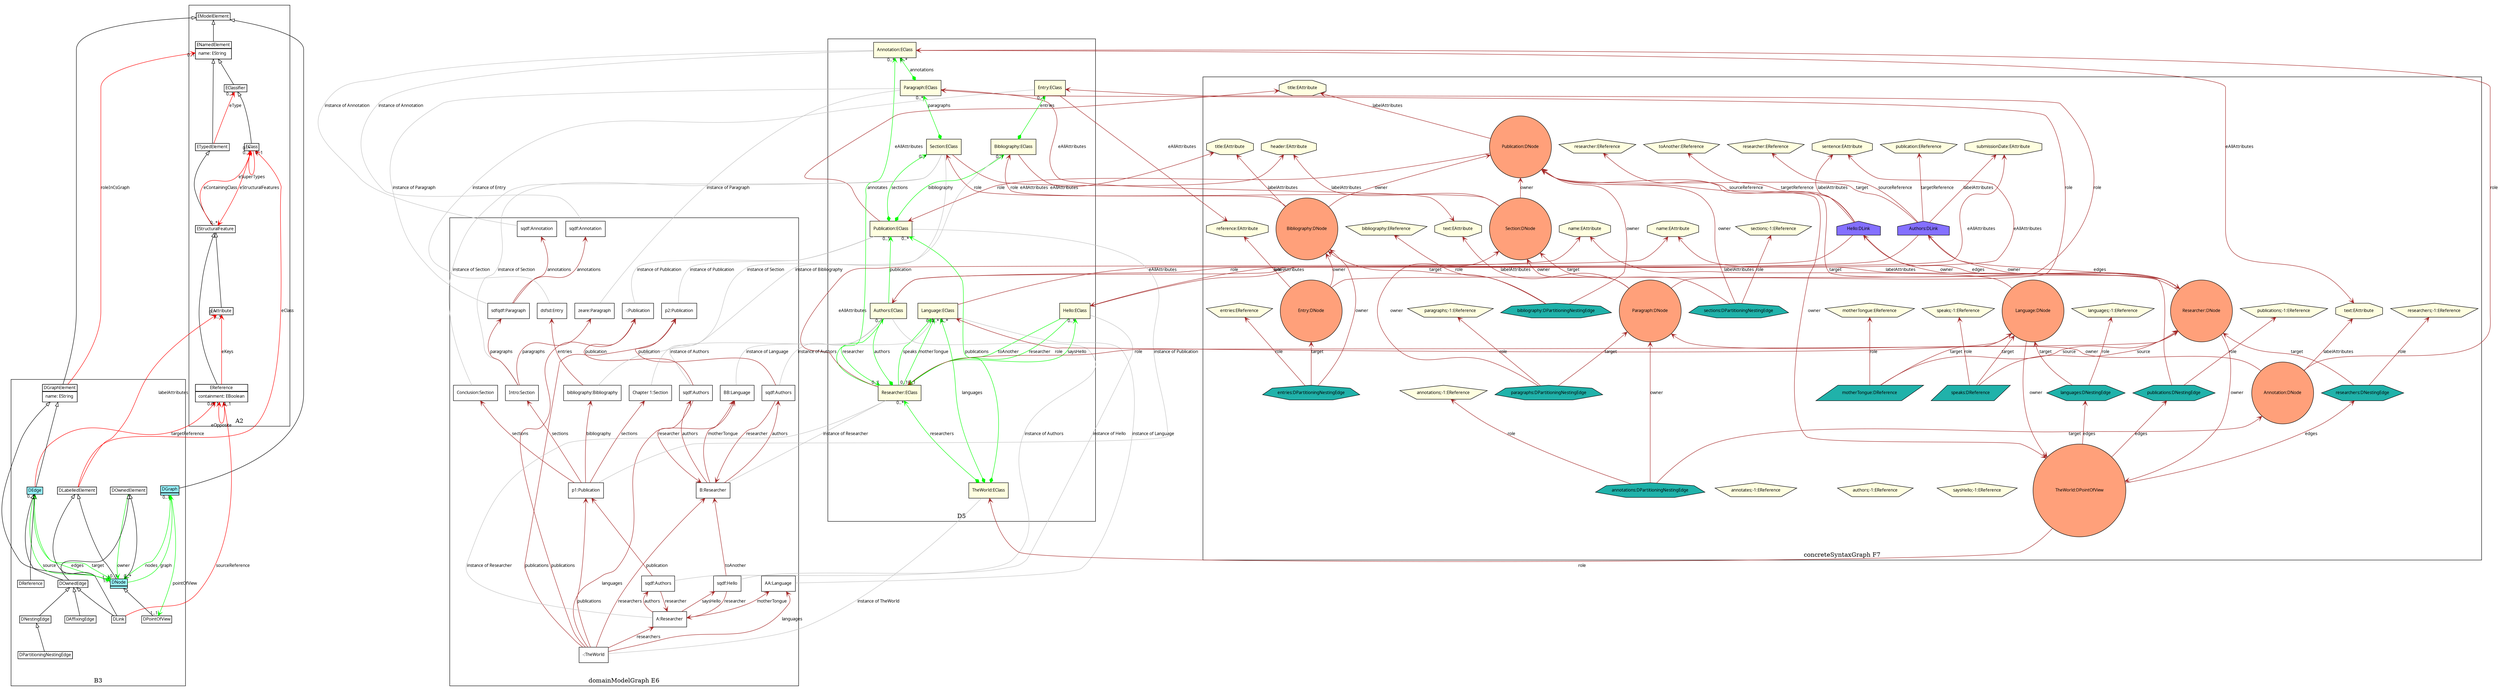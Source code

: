 digraph G { rankdir=BT  overlap = "scale" labelfloat = "true" node [fontname="Verdana", fontsize=10, shape=none] edge [fontname="Verdana", fontsize=10];
subgraph cluster_1 /*start subgraph 2*/{ label="A2";
id31144620[label=<<TABLE  cellspacing="-1" cellpadding="0" border="0" > <!-- top  --> <TR><TD port="pid31144620"><TABLE bgcolor=".0 .0 1.0" cellspacing="-1" border="1" ><TR><TD>EModelElement</TD></TR>
</TABLE>
</TD></TR></TABLE>>];

id6015177[label=<<TABLE  cellspacing="-1" cellpadding="0" border="0" > <!-- top  --> <TR><TD port="pid6015177"><TABLE bgcolor=".0 .0 1.0" cellspacing="-1" border="1" ><TR><TD>ENamedElement</TD></TR>
<TR><TD><TABLE border="0">
<!-- attr 4  --><TR><TD port="pENamedElement_name" align="left">name: EString</TD></TR></TABLE></TD></TR>
</TABLE>
</TD></TR></TABLE>>];

id19372225[label=<<TABLE  cellspacing="-1" cellpadding="0" border="0" > <!-- top  --> <TR><TD port="pid19372225"><TABLE bgcolor=".0 .0 1.0" cellspacing="-1" border="1" ><TR><TD>EClassifier</TD></TR>
</TABLE>
</TD></TR></TABLE>>];

id22073172[label=<<TABLE  cellspacing="-1" cellpadding="0" border="0" > <!-- top  --> <TR><TD port="pid22073172"><TABLE bgcolor=".0 .0 1.0" cellspacing="-1" border="1" ><TR><TD>ETypedElement</TD></TR>
</TABLE>
</TD></TR></TABLE>>];

id26406437[label=<<TABLE  cellspacing="-1" cellpadding="0" border="0" > <!-- top  --> <TR><TD port="pid26406437"><TABLE bgcolor=".0 .0 1.0" cellspacing="-1" border="1" ><TR><TD>EStructuralFeature</TD></TR>
</TABLE>
</TD></TR></TABLE>>];

id17130743[label=<<TABLE  cellspacing="-1" cellpadding="0" border="0" > <!-- top  --> <TR><TD port="pid17130743"><TABLE bgcolor=".0 .0 1.0" cellspacing="-1" border="1" ><TR><TD>EClass</TD></TR>
</TABLE>
</TD></TR></TABLE>>];

id7655982[label=<<TABLE  cellspacing="-1" cellpadding="0" border="0" > <!-- top  --> <TR><TD port="pid7655982"><TABLE bgcolor=".0 .0 1.0" cellspacing="-1" border="1" ><TR><TD>EAttribute</TD></TR>
</TABLE>
</TD></TR></TABLE>>];

id31313247[label=<<TABLE  cellspacing="-1" cellpadding="0" border="0" > <!-- top  --> <TR><TD port="pid31313247"><TABLE bgcolor=".0 .0 1.0" cellspacing="-1" border="1" ><TR><TD>EReference</TD></TR>
<TR><TD><TABLE border="0">
<!-- attr 4  --><TR><TD port="pEReference_containment" align="left">containment: EBoolean</TD></TR></TABLE></TD></TR>
</TABLE>
</TD></TR></TABLE>>];

}/*end subgraph*/
subgraph cluster_2 /*start subgraph 2*/{ label="B3";
id18697845[label=<<TABLE  cellspacing="-1" cellpadding="0" border="0" > <!-- top  --> <TR><TD port="pid18697845"><TABLE bgcolor=".0 .0 1.0" cellspacing="-1" border="1" ><TR><TD>DPointOfView</TD></TR>
</TABLE>
</TD></TR></TABLE>>];

id28432383[label=<<TABLE  cellspacing="-1" cellpadding="0" border="0" > <!-- top  --> <TR><TD port="pid28432383"><TABLE bgcolor="cadetblue1" cellspacing="-1" border="1" ><TR><TD>DGraph</TD></TR>
<TR><TD></TD></TR></TABLE>
</TD></TR></TABLE>>];

id10782905[label=<<TABLE  cellspacing="-1" cellpadding="0" border="0" > <!-- top  --> <TR><TD port="pid10782905"><TABLE bgcolor="cadetblue1" cellspacing="-1" border="1" ><TR><TD>DNode</TD></TR>
<TR><TD></TD></TR></TABLE>
</TD></TR></TABLE>>];

id11919482[label=<<TABLE  cellspacing="-1" cellpadding="0" border="0" > <!-- top  --> <TR><TD port="pid11919482"><TABLE bgcolor=".0 .0 1.0" cellspacing="-1" border="1" ><TR><TD>DGraphElement</TD></TR>
<TR><TD><TABLE border="0">
<!-- attr 4  --><TR><TD port="pDGraphElement_name" align="left">name: EString</TD></TR></TABLE></TD></TR>
</TABLE>
</TD></TR></TABLE>>];

id806641[label=<<TABLE  cellspacing="-1" cellpadding="0" border="0" > <!-- top  --> <TR><TD port="pid806641"><TABLE bgcolor=".0 .0 1.0" cellspacing="-1" border="1" ><TR><TD>DLabelledElement</TD></TR>
</TABLE>
</TD></TR></TABLE>>];

id1230280[label=<<TABLE  cellspacing="-1" cellpadding="0" border="0" > <!-- top  --> <TR><TD port="pid1230280"><TABLE bgcolor=".0 .0 1.0" cellspacing="-1" border="1" ><TR><TD>DOwnedElement</TD></TR>
</TABLE>
</TD></TR></TABLE>>];

id16723022[label=<<TABLE  cellspacing="-1" cellpadding="0" border="0" > <!-- top  --> <TR><TD port="pid16723022"><TABLE bgcolor="cadetblue1" cellspacing="-1" border="1" ><TR><TD>DEdge</TD></TR>
</TABLE>
</TD></TR></TABLE>>];

id7787695[label=<<TABLE  cellspacing="-1" cellpadding="0" border="0" > <!-- top  --> <TR><TD port="pid7787695"><TABLE bgcolor=".0 .0 1.0" cellspacing="-1" border="1" ><TR><TD>DLink</TD></TR>
</TABLE>
</TD></TR></TABLE>>];

id25520094[label=<<TABLE  cellspacing="-1" cellpadding="0" border="0" > <!-- top  --> <TR><TD port="pid25520094"><TABLE bgcolor=".0 .0 1.0" cellspacing="-1" border="1" ><TR><TD>DOwnedEdge</TD></TR>
</TABLE>
</TD></TR></TABLE>>];

id23481525[label=<<TABLE  cellspacing="-1" cellpadding="0" border="0" > <!-- top  --> <TR><TD port="pid23481525"><TABLE bgcolor=".0 .0 1.0" cellspacing="-1" border="1" ><TR><TD>DReference</TD></TR>
</TABLE>
</TD></TR></TABLE>>];

id20331600[label=<<TABLE  cellspacing="-1" cellpadding="0" border="0" > <!-- top  --> <TR><TD port="pid20331600"><TABLE bgcolor=".0 .0 1.0" cellspacing="-1" border="1" ><TR><TD>DNestingEdge</TD></TR>
</TABLE>
</TD></TR></TABLE>>];

id14397555[label=<<TABLE  cellspacing="-1" cellpadding="0" border="0" > <!-- top  --> <TR><TD port="pid14397555"><TABLE bgcolor=".0 .0 1.0" cellspacing="-1" border="1" ><TR><TD>DPartitioningNestingEdge</TD></TR>
</TABLE>
</TD></TR></TABLE>>];

id27317520[label=<<TABLE  cellspacing="-1" cellpadding="0" border="0" > <!-- top  --> <TR><TD port="pid27317520"><TABLE bgcolor=".0 .0 1.0" cellspacing="-1" border="1" ><TR><TD>DAffixingEdge</TD></TR>
</TABLE>
</TD></TR></TABLE>>];

}/*end subgraph*/
subgraph cluster_3 /*start subgraph 2*/{ label="C4";
}/*end subgraph*/
subgraph cluster_4 /*start subgraph 2*/{ label="D5";
id25420041[label=<<TABLE  cellspacing="-1" cellpadding="0" border="0" > <!-- top  --> <TR><TD port="pid25420041"><TABLE bgcolor=".0 .0 1.0" cellspacing="-1" border="1" ><TR><TD>Language</TD></TR>
<TR><TD><TABLE border="0">
<!-- attr 4  --><TR><TD port="pLanguage_name" align="left">name: EString</TD></TR></TABLE></TD></TR>
</TABLE>
</TD></TR></TABLE>>];

id7313359[label=<<TABLE  cellspacing="-1" cellpadding="0" border="0" > <!-- top  --> <TR><TD port="pid7313359"><TABLE bgcolor=".0 .0 1.0" cellspacing="-1" border="1" ><TR><TD>Hello</TD></TR>
<TR><TD><TABLE border="0">
<!-- attr 4  --><TR><TD port="pHello_sentence" align="left">sentence: EString</TD></TR></TABLE></TD></TR>
</TABLE>
</TD></TR></TABLE>>];

id28461256[label=<<TABLE  cellspacing="-1" cellpadding="0" border="0" > <!-- top  --> <TR><TD port="pid28461256"><TABLE bgcolor=".0 .0 1.0" cellspacing="-1" border="1" ><TR><TD>Annotation</TD></TR>
<TR><TD><TABLE border="0">
<!-- attr 4  --><TR><TD port="pAnnotation_text" align="left">text: EString</TD></TR></TABLE></TD></TR>
</TABLE>
</TD></TR></TABLE>>];

id16828278[label=<<TABLE  cellspacing="-1" cellpadding="0" border="0" > <!-- top  --> <TR><TD port="pid16828278"><TABLE bgcolor=".0 .0 1.0" cellspacing="-1" border="1" ><TR><TD>Paragraph</TD></TR>
<TR><TD><TABLE border="0">
<!-- attr 4  --><TR><TD port="pParagraph_text" align="left">text: EString</TD></TR></TABLE></TD></TR>
</TABLE>
</TD></TR></TABLE>>];

id19723987[label=<<TABLE  cellspacing="-1" cellpadding="0" border="0" > <!-- top  --> <TR><TD port="pid19723987"><TABLE bgcolor=".0 .0 1.0" cellspacing="-1" border="1" ><TR><TD>Section</TD></TR>
<TR><TD><TABLE border="0">
<!-- attr 4  --><TR><TD port="pSection_header" align="left">header: EString</TD></TR></TABLE></TD></TR>
</TABLE>
</TD></TR></TABLE>>];

id6162159[label=<<TABLE  cellspacing="-1" cellpadding="0" border="0" > <!-- top  --> <TR><TD port="pid6162159"><TABLE bgcolor=".0 .0 1.0" cellspacing="-1" border="1" ><TR><TD>Entry</TD></TR>
<TR><TD><TABLE border="0">
<!-- attr 4  --><TR><TD port="pEntry_reference" align="left">reference: EString</TD></TR></TABLE></TD></TR>
</TABLE>
</TD></TR></TABLE>>];

id29909270[label=<<TABLE  cellspacing="-1" cellpadding="0" border="0" > <!-- top  --> <TR><TD port="pid29909270"><TABLE bgcolor=".0 .0 1.0" cellspacing="-1" border="1" ><TR><TD>Bibliography</TD></TR>
<TR><TD><TABLE border="0">
<!-- attr 4  --><TR><TD port="pBibliography_title" align="left">title: EString</TD></TR></TABLE></TD></TR>
</TABLE>
</TD></TR></TABLE>>];

id5742980[label=<<TABLE  cellspacing="-1" cellpadding="0" border="0" > <!-- top  --> <TR><TD port="pid5742980"><TABLE bgcolor=".0 .0 1.0" cellspacing="-1" border="1" ><TR><TD>Publication</TD></TR>
<TR><TD><TABLE border="0">
<!-- attr 4  --><TR><TD port="pPublication_title" align="left">title: EString</TD></TR></TABLE></TD></TR>
</TABLE>
</TD></TR></TABLE>>];

id2561149[label=<<TABLE  cellspacing="-1" cellpadding="0" border="0" > <!-- top  --> <TR><TD port="pid2561149"><TABLE bgcolor=".0 .0 1.0" cellspacing="-1" border="1" ><TR><TD>Authors</TD></TR>
<TR><TD><TABLE border="0">
<!-- attr 4  --><TR><TD port="pAuthors_submissionDate" align="left">submissionDate: EString</TD></TR></TABLE></TD></TR>
</TABLE>
</TD></TR></TABLE>>];

id19607627[label=<<TABLE  cellspacing="-1" cellpadding="0" border="0" > <!-- top  --> <TR><TD port="pid19607627"><TABLE bgcolor=".0 .0 1.0" cellspacing="-1" border="1" ><TR><TD>Researcher</TD></TR>
<TR><TD><TABLE border="0">
<!-- attr 4  --><TR><TD port="pResearcher_name" align="left">name: EString</TD></TR></TABLE></TD></TR>
</TABLE>
</TD></TR></TABLE>>];

id19945951[label=<<TABLE  cellspacing="-1" cellpadding="0" border="0" > <!-- top  --> <TR><TD port="pid19945951"><TABLE bgcolor=".0 .0 1.0" cellspacing="-1" border="1" ><TR><TD>TheWorld</TD></TR>
<TR><TD></TD></TR></TABLE>
</TD></TR></TABLE>>];

}/*end subgraph*/
subgraph cluster_5 /*start subgraph 3*/{ node [fontname="Verdana",fontsize=10, shape="trapezium" ] label="domainModelGraph E6";
id25457790 [  shape="box"  label= "-:TheWorld" ]
id31775739 [  shape="box"  label= "AA:Language" ]
id16594303 [  shape="box"  label= "BB:Language" ]
id29567874 [  shape="box"  label= "A:Researcher" ]
id21549984 [  shape="box"  label= "sqdf:Hello" ]
id2963539 [  shape="box"  label= "B:Researcher" ]
id8003100 [  shape="box"  label= "sqdf:Authors" ]
id10946652 [  shape="box"  label= "p2:Publication" ]
id21943296 [  shape="box"  label= "sqdf:Authors" ]
id1433270 [  shape="box"  label= "-:Publication" ]
id4043299 [  shape="box"  label= "sqdf:Authors" ]
id13424221 [  shape="box"  label= "p1:Publication" ]
id25108427 [  shape="box"  label= "Intro:Section" ]
id14660139 [  shape="box"  label= "zeare:Paragraph" ]
id5493951 [  shape="box"  label= "sdfqdf:Paragraph" ]
id28596532 [  shape="box"  label= "sqdf:Annotation" ]
id7916459 [  shape="box"  label= "sqdf:Annotation" ]
id8611210 [  shape="box"  label= "Conclusion:Section" ]
id8351825 [  shape="box"  label= "Chapter 1:Section" ]
id20055805 [  shape="box"  label= "bibliography:Bibliography" ]
id25749752 [  shape="box"  label= "dsfsd:Entry" ]
}/*end subgraph*/
subgraph cluster_6 /*start subgraph 3*/{ node [fontname="Verdana",fontsize=10, shape="oval" ] label="concreteSyntaxGraph F7";
id8302170 [  shape="circle"  style="filled", fillcolor="lightsalmon1"  fixedsize="true" width="3.0"  height="3.0" label= "TheWorld:DPointOfView" ]
id19945951 [  shape="box"  style="filled", fillcolor="lightyellow1"  label= "TheWorld:EClass" ]
id19316843 [  shape="pentagon" style="filled", fillcolor="lightyellow1"   label= "languages;-1:EReference" ]
id25420041 [  shape="box"  style="filled", fillcolor="lightyellow1"  label= "Language:EClass" ]
id19065033 [  shape="octagon"  style="filled", fillcolor="lightyellow1"  label= "name:EAttribute" ]
id19607627 [  shape="box"  style="filled", fillcolor="lightyellow1"  label= "Researcher:EClass" ]
id7313359 [  shape="box"  style="filled", fillcolor="lightyellow1"  label= "Hello:EClass" ]
id5742980 [  shape="box"  style="filled", fillcolor="lightyellow1"  label= "Publication:EClass" ]
id19723987 [  shape="box"  style="filled", fillcolor="lightyellow1"  label= "Section:EClass" ]
id16828278 [  shape="box"  style="filled", fillcolor="lightyellow1"  label= "Paragraph:EClass" ]
id2561149 [  shape="box"  style="filled", fillcolor="lightyellow1"  label= "Authors:EClass" ]
id28461256 [  shape="box"  style="filled", fillcolor="lightyellow1"  label= "Annotation:EClass" ]
id29909270 [  shape="box"  style="filled", fillcolor="lightyellow1"  label= "Bibliography:EClass" ]
id6162159 [  shape="box"  style="filled", fillcolor="lightyellow1"  label= "Entry:EClass" ]
id644373 [  shape="octagon"  style="filled", fillcolor="lightyellow1"  label= "reference:EAttribute" ]
id6675333 [  shape="octagon"  style="filled", fillcolor="lightyellow1"  label= "title:EAttribute" ]
id32847724 [  shape="pentagon" style="filled", fillcolor="lightyellow1"   label= "entries:EReference" ]
id31649197 [  shape="octagon"  style="filled", fillcolor="lightyellow1"  label= "text:EAttribute" ]
id29458266 [  shape="octagon"  style="filled", fillcolor="lightyellow1"  label= "submissionDate:EAttribute" ]
id24667963 [  shape="pentagon" style="filled", fillcolor="lightyellow1"   label= "publication:EReference" ]
id28309169 [  shape="octagon"  style="filled", fillcolor="lightyellow1"  label= "title:EAttribute" ]
id23919367 [  shape="pentagon" style="filled", fillcolor="lightyellow1"   label= "sections;-1:EReference" ]
id30705996 [  shape="octagon"  style="filled", fillcolor="lightyellow1"  label= "header:EAttribute" ]
id8514003 [  shape="pentagon" style="filled", fillcolor="lightyellow1"   label= "paragraphs;-1:EReference" ]
id18760944 [  shape="octagon"  style="filled", fillcolor="lightyellow1"  label= "text:EAttribute" ]
id4188450 [  shape="pentagon" style="filled", fillcolor="lightyellow1"   label= "annotations;-1:EReference" ]
id23199213 [  shape="pentagon" style="filled", fillcolor="lightyellow1"   label= "bibliography:EReference" ]
id4027479 [  shape="pentagon" style="filled", fillcolor="lightyellow1"   label= "researcher:EReference" ]
id32352163 [  shape="octagon"  style="filled", fillcolor="lightyellow1"  label= "name:EAttribute" ]
id4641925 [  shape="pentagon" style="filled", fillcolor="lightyellow1"   label= "saysHello;-1:EReference" ]
id2790403 [  shape="octagon"  style="filled", fillcolor="lightyellow1"  label= "sentence:EAttribute" ]
id22770667 [  shape="pentagon" style="filled", fillcolor="lightyellow1"   label= "toAnother:EReference" ]
id26795807 [  shape="pentagon" style="filled", fillcolor="lightyellow1"   label= "motherTongue:EReference" ]
id12611877 [  shape="pentagon" style="filled", fillcolor="lightyellow1"   label= "speaks;-1:EReference" ]
id6851307 [  shape="pentagon" style="filled", fillcolor="lightyellow1"   label= "authors;-1:EReference" ]
id28428664 [  shape="pentagon" style="filled", fillcolor="lightyellow1"   label= "annotates;-1:EReference" ]
id19680659 [  shape="pentagon" style="filled", fillcolor="lightyellow1"   label= "researcher:EReference" ]
id8023684 [  shape="pentagon" style="filled", fillcolor="lightyellow1"   label= "researchers;-1:EReference" ]
id9436934 [  shape="pentagon" style="filled", fillcolor="lightyellow1"   label= "publications;-1:EReference" ]
id20955323 [  shape="hexagon"  style="filled", fillcolor="lightseagreen"  label= "languages:DNestingEdge" ]
id8801067 [  shape="hexagon"  style="filled", fillcolor="lightseagreen"  label= "researchers:DNestingEdge" ]
id11610274 [  shape="hexagon"  style="filled", fillcolor="lightseagreen"  label= "publications:DNestingEdge" ]
id2508535 [  shape="circle" style="filled", fillcolor="lightsalmon1" fixedsize="true" width="2.0"  height="2.0" label= "Language:DNode" ]
id6129295 [  shape="circle" style="filled", fillcolor="lightsalmon1" fixedsize="true" width="2.0"  height="2.0" label= "Researcher:DNode" ]
id14869148 [  shape="house"  style="filled", fillcolor="lightslateblue"  label= "Hello:DLink" ]
id25915973 [  shape="house"  style="filled", fillcolor="lightslateblue"  label= "Authors:DLink" ]
id33240770 [  shape="parallelogram"  style="filled", fillcolor="lightseagreen"  label= "speaks:DReference" ]
id29889322 [  shape="parallelogram"  style="filled", fillcolor="lightseagreen"  label= "motherTongue:DReference" ]
id885623 [  shape="circle" style="filled", fillcolor="lightsalmon1" fixedsize="true" width="2.0"  height="2.0" label= "Publication:DNode" ]
id6436242 [  shape="septagon"  style="filled", fillcolor="lightseagreen"  label= "bibliography:DPartitioningNestingEdge" ]
id27985270 [  shape="septagon"  style="filled", fillcolor="lightseagreen"  label= "sections:DPartitioningNestingEdge" ]
id16803043 [  shape="circle" style="filled", fillcolor="lightsalmon1" fixedsize="true" width="2.0"  height="2.0" label= "Section:DNode" ]
id15976046 [  shape="septagon"  style="filled", fillcolor="lightseagreen"  label= "paragraphs:DPartitioningNestingEdge" ]
id2773403 [  shape="circle" style="filled", fillcolor="lightsalmon1" fixedsize="true" width="2.0"  height="2.0" label= "Paragraph:DNode" ]
id6853776 [  shape="septagon"  style="filled", fillcolor="lightseagreen"  label= "annotations:DPartitioningNestingEdge" ]
id21789789 [  shape="circle" style="filled", fillcolor="lightsalmon1" fixedsize="true" width="2.0"  height="2.0" label= "Annotation:DNode" ]
id23659532 [  shape="circle" style="filled", fillcolor="lightsalmon1" fixedsize="true" width="2.0"  height="2.0" label= "Bibliography:DNode" ]
id32604499 [  shape="septagon"  style="filled", fillcolor="lightseagreen"  label= "entries:DPartitioningNestingEdge" ]
id24583853 [  shape="circle" style="filled", fillcolor="lightsalmon1" fixedsize="true" width="2.0"  height="2.0" label= "Entry:DNode" ]
}/*end subgraph*/
/*1 diagraphMetamodel Edges*/

id18697845:pid18697845 -> id10782905:pid10782905 [color="black", arrowhead=empty ];
id28432383:pid28432383 -> id31144620:pid31144620 [color="black", arrowhead=empty ];
id6015177:pid6015177 -> id31144620:pid31144620 [color="black", arrowhead=empty ];
id11919482:pid11919482 -> id31144620:pid31144620 [color="black", arrowhead=empty ];
id10782905:pid10782905 -> id11919482:pid11919482 [color="black", arrowhead=empty ];
id19372225:pid19372225 -> id6015177:pid6015177 [color="black", arrowhead=empty ];
id22073172:pid22073172 -> id6015177:pid6015177 [color="black", arrowhead=empty ];
id26406437:pid26406437 -> id22073172:pid22073172 [color="black", arrowhead=empty ];
id17130743:pid17130743 -> id19372225:pid19372225 [color="black", arrowhead=empty ];
id7655982:pid7655982 -> id26406437:pid26406437 [color="black", arrowhead=empty ];
id10782905:pid10782905 -> id806641:pid806641 [color="black", arrowhead=empty ];
id10782905:pid10782905 -> id1230280:pid1230280 [color="black", arrowhead=empty ];
id31313247:pid31313247 -> id26406437:pid26406437 [color="black", arrowhead=empty ];
id16723022:pid16723022 -> id11919482:pid11919482 [color="black", arrowhead=empty ];
id25520094:pid25520094 -> id1230280:pid1230280 [color="black", arrowhead=empty ];
id25520094:pid25520094 -> id16723022:pid16723022 [color="black", arrowhead=empty ];
id7787695:pid7787695 -> id25520094:pid25520094 [color="black", arrowhead=empty ];
id7787695:pid7787695 -> id806641:pid806641 [color="black", arrowhead=empty ];
id23481525:pid23481525 -> id16723022:pid16723022 [color="black", arrowhead=empty ];
id20331600:pid20331600 -> id25520094:pid25520094 [color="black", arrowhead=empty ];
id14397555:pid14397555 -> id20331600:pid20331600 [color="black", arrowhead=empty ];
id27317520:pid27317520 -> id25520094:pid25520094 [color="black", arrowhead=empty ];
id10782905:pid10782905 -> id16723022:pid16723022 [color=green,dir=both,arrowtail=diamond,arrowhead=vee,headlabel="0..*",label="edges"];
id28432383:pid28432383 -> id10782905:pid10782905 [color=green,dir=both,arrowtail=diamond,arrowhead=vee,headlabel="0..*",label="nodes"];
id28432383:pid28432383 -> id18697845:pid18697845 [color=green,arrowhead=vee,headlabel="1..1",label="pointOfView"];
id10782905:pid10782905 -> id28432383:pid28432383 [color=green,arrowhead=vee,headlabel="0..1",label="graph"];
id1230280:pid1230280 -> id10782905:pid10782905 [color=green,arrowhead=vee,headlabel="0..1",label="owner"];
id16723022:pid16723022 -> id10782905:pid10782905 [color=green,arrowhead=vee,headlabel="1..1",label="target"];
id16723022:pid16723022 -> id10782905:pid10782905 [color=green,arrowhead=vee,headlabel="1..1",label="source"];
id11919482:pid11919482 -> id6015177:pid6015177 [color=red,arrowhead=vee,headlabel="0..1",label="roleInCsGraph"];
id17130743:pid17130743 -> id17130743:pid17130743 [color=red,arrowhead=vee,headlabel="0..*",label="eSuperTypes"];
id22073172:pid22073172 -> id19372225:pid19372225 [color=red,arrowhead=vee,headlabel="0..1",label="eType"];
id26406437:pid26406437 -> id17130743:pid17130743 [color=red,arrowhead=vee,headlabel="0..1",label="eContainingClass"];
id17130743:pid17130743 -> id26406437:pid26406437 [color=red,dir=both,arrowtail=diamond,arrowhead=vee,headlabel="0..*",label="eStructuralFeatures"];
id806641:pid806641 -> id17130743:pid17130743 [color=red,arrowhead=vee,headlabel="0..1",label="eClass"];
id806641:pid806641 -> id7655982:pid7655982 [color=red,arrowhead=vee,headlabel="0..*",label="labelAttributes"];
id31313247:pid31313247 -> id31313247:pid31313247 [color=red,arrowhead=vee,headlabel="0..1",label="eOpposite"];
id31313247:pid31313247 -> id7655982:pid7655982 [color=red,arrowhead=vee,headlabel="0..*",label="eKeys"];
id16723022:pid16723022 -> id31313247:pid31313247 [color=red,arrowhead=vee,headlabel="0..1",label="targetReference"];
id7787695:pid7787695 -> id31313247:pid31313247 [color=red,arrowhead=vee,headlabel="0..1",label="sourceReference"];
/*2 domainMetaModel Edges 0 */

id19945951:pid19945951 -> id25420041:pid25420041 [color=green,dir=both,arrowtail=diamond,arrowhead=vee,headlabel="0..*",label="languages"];
id7313359:pid7313359 -> id19607627:pid19607627 [color=green,arrowhead=vee,headlabel="0..1",label="toAnother"];
id7313359:pid7313359 -> id19607627:pid19607627 [color=green,arrowhead=vee,headlabel="0..1",label="researcher"];
id19607627:pid19607627 -> id7313359:pid7313359 [color=green,dir=both,arrowtail=diamond,arrowhead=vee,headlabel="0..*",label="saysHello"];
id19607627:pid19607627 -> id25420041:pid25420041 [color=green,arrowhead=vee,headlabel="0..1",label="motherTongue"];
id19607627:pid19607627 -> id25420041:pid25420041 [color=green,arrowhead=vee,headlabel="0..*",label="speaks"];
id16828278:pid16828278 -> id28461256:pid28461256 [color=green,dir=both,arrowtail=diamond,arrowhead=vee,headlabel="0..*",label="annotations"];
id19723987:pid19723987 -> id16828278:pid16828278 [color=green,dir=both,arrowtail=diamond,arrowhead=vee,headlabel="0..*",label="paragraphs"];
id5742980:pid5742980 -> id19723987:pid19723987 [color=green,dir=both,arrowtail=diamond,arrowhead=vee,headlabel="0..*",label="sections"];
id29909270:pid29909270 -> id6162159:pid6162159 [color=green,dir=both,arrowtail=diamond,arrowhead=vee,headlabel="0..1",label="entries"];
id5742980:pid5742980 -> id29909270:pid29909270 [color=green,dir=both,arrowtail=diamond,arrowhead=vee,headlabel="0..1",label="bibliography"];
id2561149:pid2561149 -> id5742980:pid5742980 [color=green,arrowhead=vee,headlabel="0..1",label="publication"];
id2561149:pid2561149 -> id19607627:pid19607627 [color=green,arrowhead=vee,headlabel="0..1",label="researcher"];
id19607627:pid19607627 -> id2561149:pid2561149 [color=green,dir=both,arrowtail=diamond,arrowhead=vee,headlabel="0..*",label="authors"];
id19607627:pid19607627 -> id28461256:pid28461256 [color=green,arrowhead=vee,headlabel="0..*",label="annotates"];
id19945951:pid19945951 -> id19607627:pid19607627 [color=green,dir=both,arrowtail=diamond,arrowhead=vee,headlabel="0..*",label="researchers"];
id19945951:pid19945951 -> id5742980:pid5742980 [color=green,dir=both,arrowtail=diamond,arrowhead=vee,headlabel="0..*",label="publications"];
/*2 domainMetaModel Edges 1 */

/*1  domainModelGraph Edges*/

id25457790 -> id31775739 [color=brown,arrowhead="vee",arrowsize="1" ,label="languages"];
id25457790 -> id16594303 [color=brown,arrowhead="vee",arrowsize="1" ,label="languages"];
id25457790 -> id29567874 [color=brown,arrowhead="vee",arrowsize="1" ,label="researchers"];
id29567874 -> id21549984 [color=brown,arrowhead="vee",arrowsize="1" ,label="saysHello"];
id21549984 -> id2963539 [color=brown,arrowhead="vee",arrowsize="1" ,label="toAnother"];
id2963539 -> id16594303 [color=brown,arrowhead="vee",arrowsize="1" ,label="motherTongue"];
id2963539 -> id8003100 [color=brown,arrowhead="vee",arrowsize="1" ,label="authors"];
id8003100 -> id10946652 [color=brown,arrowhead="vee",arrowsize="1" ,label="publication"];
id8003100 -> id2963539 [color=brown,arrowhead="vee",arrowsize="1" ,label="researcher"];
id2963539 -> id21943296 [color=brown,arrowhead="vee",arrowsize="1" ,label="authors"];
id21943296 -> id1433270 [color=brown,arrowhead="vee",arrowsize="1" ,label="publication"];
id21943296 -> id2963539 [color=brown,arrowhead="vee",arrowsize="1" ,label="researcher"];
id21549984 -> id29567874 [color=brown,arrowhead="vee",arrowsize="1" ,label="researcher"];
id29567874 -> id31775739 [color=brown,arrowhead="vee",arrowsize="1" ,label="motherTongue"];
id29567874 -> id4043299 [color=brown,arrowhead="vee",arrowsize="1" ,label="authors"];
id4043299 -> id13424221 [color=brown,arrowhead="vee",arrowsize="1" ,label="publication"];
id13424221 -> id25108427 [color=brown,arrowhead="vee",arrowsize="1" ,label="sections"];
id25108427 -> id14660139 [color=brown,arrowhead="vee",arrowsize="1" ,label="paragraphs"];
id25108427 -> id5493951 [color=brown,arrowhead="vee",arrowsize="1" ,label="paragraphs"];
id5493951 -> id28596532 [color=brown,arrowhead="vee",arrowsize="1" ,label="annotations"];
id5493951 -> id7916459 [color=brown,arrowhead="vee",arrowsize="1" ,label="annotations"];
id13424221 -> id8611210 [color=brown,arrowhead="vee",arrowsize="1" ,label="sections"];
id13424221 -> id8351825 [color=brown,arrowhead="vee",arrowsize="1" ,label="sections"];
id13424221 -> id20055805 [color=brown,arrowhead="vee",arrowsize="1" ,label="bibliography"];
id20055805 -> id25749752 [color=brown,arrowhead="vee",arrowsize="1" ,label="entries"];
id4043299 -> id29567874 [color=brown,arrowhead="vee",arrowsize="1" ,label="researcher"];
id25457790 -> id2963539 [color=brown,arrowhead="vee",arrowsize="1" ,label="researchers"];
id25457790 -> id13424221 [color=brown,arrowhead="vee",arrowsize="1" ,label="publications"];
id25457790 -> id10946652 [color=brown,arrowhead="vee",arrowsize="1" ,label="publications"];
id25457790 -> id1433270 [color=brown,arrowhead="vee",arrowsize="1" ,label="publications"];
/*3 concreteSyntaxGraph Edges*/

id8302170 -> id19945951 [color=brown,arrowhead="vee",arrowsize="1" ,label="role"];
id25420041 -> id19065033 [color=brown,arrowhead="vee",arrowsize="1" ,label="eAllAttributes"];
id6162159 -> id644373 [color=brown,arrowhead="vee",arrowsize="1" ,label="eAllAttributes"];
id29909270 -> id6675333 [color=brown,arrowhead="vee",arrowsize="1" ,label="eAllAttributes"];
id28461256 -> id31649197 [color=brown,arrowhead="vee",arrowsize="1" ,label="eAllAttributes"];
id2561149 -> id29458266 [color=brown,arrowhead="vee",arrowsize="1" ,label="eAllAttributes"];
id5742980 -> id28309169 [color=brown,arrowhead="vee",arrowsize="1" ,label="eAllAttributes"];
id19723987 -> id30705996 [color=brown,arrowhead="vee",arrowsize="1" ,label="eAllAttributes"];
id16828278 -> id18760944 [color=brown,arrowhead="vee",arrowsize="1" ,label="eAllAttributes"];
id19607627 -> id32352163 [color=brown,arrowhead="vee",arrowsize="1" ,label="eAllAttributes"];
id7313359 -> id2790403 [color=brown,arrowhead="vee",arrowsize="1" ,label="eAllAttributes"];
id8302170 -> id20955323 [color=brown,arrowhead="vee",arrowsize="1" ,label="edges"];
id8302170 -> id8801067 [color=brown,arrowhead="vee",arrowsize="1" ,label="edges"];
id8302170 -> id11610274 [color=brown,arrowhead="vee",arrowsize="1" ,label="edges"];
id2508535 -> id25420041 [color=brown,arrowhead="vee",arrowsize="1" ,label="role"];
id2508535 -> id19065033 [color=brown,arrowhead="vee",arrowsize="1" ,label="labelAttributes"];
id2508535 -> id8302170 [color=brown,arrowhead="vee",arrowsize="1" ,label="owner"];
id6129295 -> id19607627 [color=brown,arrowhead="vee",arrowsize="1" ,label="role"];
id6129295 -> id32352163 [color=brown,arrowhead="vee",arrowsize="1" ,label="labelAttributes"];
id6129295 -> id8302170 [color=brown,arrowhead="vee",arrowsize="1" ,label="owner"];
id6129295 -> id14869148 [color=brown,arrowhead="vee",arrowsize="1" ,label="edges"];
id14869148 -> id6129295 [color=brown,arrowhead="vee",arrowsize="1" ,label="owner"];
id6129295 -> id25915973 [color=brown,arrowhead="vee",arrowsize="1" ,label="edges"];
id25915973 -> id6129295 [color=brown,arrowhead="vee",arrowsize="1" ,label="owner"];
id33240770 -> id12611877 [color=brown,arrowhead="vee",arrowsize="1" ,label="role"];
id33240770 -> id2508535 [color=brown,arrowhead="vee",arrowsize="1" ,label="target"];
id33240770 -> id6129295 [color=brown,arrowhead="vee",arrowsize="1" ,label="source"];
id29889322 -> id26795807 [color=brown,arrowhead="vee",arrowsize="1" ,label="role"];
id29889322 -> id2508535 [color=brown,arrowhead="vee",arrowsize="1" ,label="target"];
id29889322 -> id6129295 [color=brown,arrowhead="vee",arrowsize="1" ,label="source"];
id885623 -> id5742980 [color=brown,arrowhead="vee",arrowsize="1" ,label="role"];
id885623 -> id28309169 [color=brown,arrowhead="vee",arrowsize="1" ,label="labelAttributes"];
id885623 -> id8302170 [color=brown,arrowhead="vee",arrowsize="1" ,label="owner"];
id6436242 -> id885623 [color=brown,arrowhead="vee",arrowsize="1" ,label="owner"];
id27985270 -> id885623 [color=brown,arrowhead="vee",arrowsize="1" ,label="owner"];
id16803043 -> id19723987 [color=brown,arrowhead="vee",arrowsize="1" ,label="role"];
id16803043 -> id30705996 [color=brown,arrowhead="vee",arrowsize="1" ,label="labelAttributes"];
id16803043 -> id885623 [color=brown,arrowhead="vee",arrowsize="1" ,label="owner"];
id15976046 -> id16803043 [color=brown,arrowhead="vee",arrowsize="1" ,label="owner"];
id2773403 -> id16828278 [color=brown,arrowhead="vee",arrowsize="1" ,label="role"];
id2773403 -> id18760944 [color=brown,arrowhead="vee",arrowsize="1" ,label="labelAttributes"];
id2773403 -> id16803043 [color=brown,arrowhead="vee",arrowsize="1" ,label="owner"];
id6853776 -> id2773403 [color=brown,arrowhead="vee",arrowsize="1" ,label="owner"];
id21789789 -> id28461256 [color=brown,arrowhead="vee",arrowsize="1" ,label="role"];
id21789789 -> id31649197 [color=brown,arrowhead="vee",arrowsize="1" ,label="labelAttributes"];
id21789789 -> id2773403 [color=brown,arrowhead="vee",arrowsize="1" ,label="owner"];
id23659532 -> id29909270 [color=brown,arrowhead="vee",arrowsize="1" ,label="role"];
id23659532 -> id6675333 [color=brown,arrowhead="vee",arrowsize="1" ,label="labelAttributes"];
id23659532 -> id885623 [color=brown,arrowhead="vee",arrowsize="1" ,label="owner"];
id32604499 -> id23659532 [color=brown,arrowhead="vee",arrowsize="1" ,label="owner"];
id24583853 -> id6162159 [color=brown,arrowhead="vee",arrowsize="1" ,label="role"];
id24583853 -> id644373 [color=brown,arrowhead="vee",arrowsize="1" ,label="labelAttributes"];
id24583853 -> id23659532 [color=brown,arrowhead="vee",arrowsize="1" ,label="owner"];
id32604499 -> id32847724 [color=brown,arrowhead="vee",arrowsize="1" ,label="role"];
id32604499 -> id24583853 [color=brown,arrowhead="vee",arrowsize="1" ,label="target"];
id6853776 -> id4188450 [color=brown,arrowhead="vee",arrowsize="1" ,label="role"];
id6853776 -> id21789789 [color=brown,arrowhead="vee",arrowsize="1" ,label="target"];
id15976046 -> id8514003 [color=brown,arrowhead="vee",arrowsize="1" ,label="role"];
id15976046 -> id2773403 [color=brown,arrowhead="vee",arrowsize="1" ,label="target"];
id27985270 -> id23919367 [color=brown,arrowhead="vee",arrowsize="1" ,label="role"];
id27985270 -> id16803043 [color=brown,arrowhead="vee",arrowsize="1" ,label="target"];
id6436242 -> id23199213 [color=brown,arrowhead="vee",arrowsize="1" ,label="role"];
id6436242 -> id23659532 [color=brown,arrowhead="vee",arrowsize="1" ,label="target"];
id25915973 -> id2561149 [color=brown,arrowhead="vee",arrowsize="1" ,label="role"];
id25915973 -> id885623 [color=brown,arrowhead="vee",arrowsize="1" ,label="target"];
id25915973 -> id24667963 [color=brown,arrowhead="vee",arrowsize="1" ,label="targetReference"];
id25915973 -> id29458266 [color=brown,arrowhead="vee",arrowsize="1" ,label="labelAttributes"];
id25915973 -> id4027479 [color=brown,arrowhead="vee",arrowsize="1" ,label="sourceReference"];
id14869148 -> id7313359 [color=brown,arrowhead="vee",arrowsize="1" ,label="role"];
id14869148 -> id22770667 [color=brown,arrowhead="vee",arrowsize="1" ,label="targetReference"];
id14869148 -> id2790403 [color=brown,arrowhead="vee",arrowsize="1" ,label="labelAttributes"];
id14869148 -> id19680659 [color=brown,arrowhead="vee",arrowsize="1" ,label="sourceReference"];
id11610274 -> id9436934 [color=brown,arrowhead="vee",arrowsize="1" ,label="role"];
id11610274 -> id885623 [color=brown,arrowhead="vee",arrowsize="1" ,label="target"];
id8801067 -> id8023684 [color=brown,arrowhead="vee",arrowsize="1" ,label="role"];
id8801067 -> id6129295 [color=brown,arrowhead="vee",arrowsize="1" ,label="target"];
id20955323 -> id19316843 [color=brown,arrowhead="vee",arrowsize="1" ,label="role"];
id20955323 -> id2508535 [color=brown,arrowhead="vee",arrowsize="1" ,label="target"];
/*4 domainModelGraph edgesToForeignGraph domainMetaModel Edges*/

id10946652 -> id5742980:pid5742980  [color=gray,arrowhead=none ,label="instance of Publication   "];
id13424221 -> id5742980:pid5742980  [color=gray,arrowhead=none ,label="instance of Publication   "];
id21549984 -> id7313359:pid7313359  [color=gray,arrowhead=none ,label="instance of Hello   "];
id4043299 -> id2561149:pid2561149  [color=gray,arrowhead=none ,label="instance of Authors   "];
id25749752 -> id6162159:pid6162159  [color=gray,arrowhead=none ,label="instance of Entry   "];
id28596532 -> id28461256:pid28461256  [color=gray,arrowhead=none ,label="instance of Annotation   "];
id1433270 -> id5742980:pid5742980  [color=gray,arrowhead=none ,label="instance of Publication   "];
id8003100 -> id2561149:pid2561149  [color=gray,arrowhead=none ,label="instance of Authors   "];
id8351825 -> id19723987:pid19723987  [color=gray,arrowhead=none ,label="instance of Section   "];
id8611210 -> id19723987:pid19723987  [color=gray,arrowhead=none ,label="instance of Section   "];
id21943296 -> id2561149:pid2561149  [color=gray,arrowhead=none ,label="instance of Authors   "];
id20055805 -> id29909270:pid29909270  [color=gray,arrowhead=none ,label="instance of Bibliography   "];
id31775739 -> id25420041:pid25420041  [color=gray,arrowhead=none ,label="instance of Language   "];
id29567874 -> id19607627:pid19607627  [color=gray,arrowhead=none ,label="instance of Researcher   "];
id7916459 -> id28461256:pid28461256  [color=gray,arrowhead=none ,label="instance of Annotation   "];
id25457790 -> id19945951  [color=gray,arrowhead=none ,label="instance of TheWorld   "];
id5493951 -> id16828278:pid16828278  [color=gray,arrowhead=none ,label="instance of Paragraph   "];
id16594303 -> id25420041:pid25420041  [color=gray,arrowhead=none ,label="instance of Language   "];
id14660139 -> id16828278:pid16828278  [color=gray,arrowhead=none ,label="instance of Paragraph   "];
id25108427 -> id19723987:pid19723987  [color=gray,arrowhead=none ,label="instance of Section   "];
id2963539 -> id19607627:pid19607627  [color=gray,arrowhead=none ,label="instance of Researcher   "];
/*5 xxxxxs*/

}/*end graph*/
